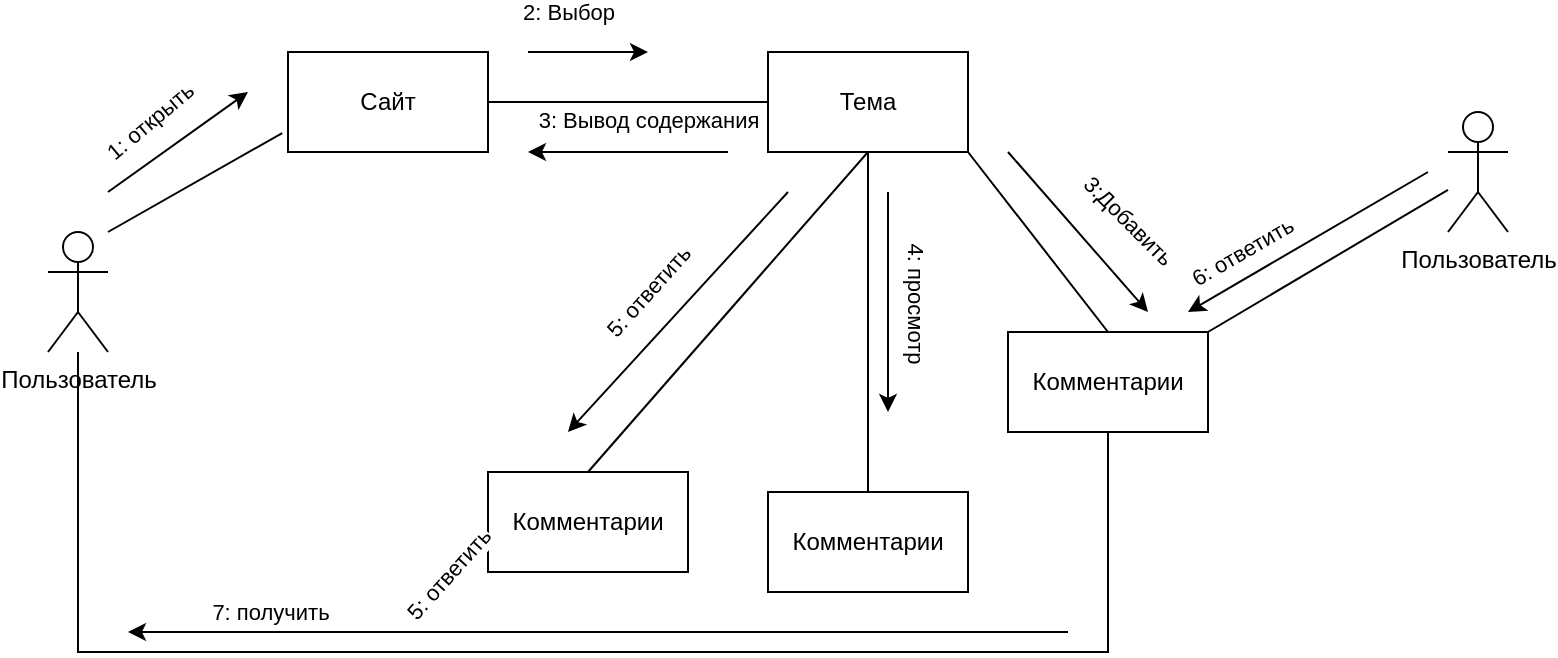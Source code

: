 <mxfile version="24.5.3" type="device">
  <diagram name="Страница — 1" id="l21XVLNcliruEXKfWLmq">
    <mxGraphModel dx="1208" dy="710" grid="1" gridSize="10" guides="1" tooltips="1" connect="1" arrows="1" fold="1" page="1" pageScale="1" pageWidth="827" pageHeight="1169" math="0" shadow="0">
      <root>
        <mxCell id="0" />
        <mxCell id="1" parent="0" />
        <mxCell id="9p8NAKiWN_Ln2BIWEhtC-1" value="Пользователь" style="shape=umlActor;verticalLabelPosition=bottom;verticalAlign=top;html=1;outlineConnect=0;" parent="1" vertex="1">
          <mxGeometry x="160" y="290" width="30" height="60" as="geometry" />
        </mxCell>
        <mxCell id="9p8NAKiWN_Ln2BIWEhtC-6" value="Сайт" style="rounded=0;whiteSpace=wrap;html=1;" parent="1" vertex="1">
          <mxGeometry x="280" y="200" width="100" height="50" as="geometry" />
        </mxCell>
        <mxCell id="9p8NAKiWN_Ln2BIWEhtC-7" value="" style="endArrow=none;html=1;rounded=0;entryX=-0.029;entryY=0.811;entryDx=0;entryDy=0;entryPerimeter=0;" parent="1" target="9p8NAKiWN_Ln2BIWEhtC-6" edge="1">
          <mxGeometry width="50" height="50" relative="1" as="geometry">
            <mxPoint x="190" y="290" as="sourcePoint" />
            <mxPoint x="240" y="240" as="targetPoint" />
          </mxGeometry>
        </mxCell>
        <mxCell id="9p8NAKiWN_Ln2BIWEhtC-8" value="" style="endArrow=classic;html=1;rounded=0;endFill=1;" parent="1" edge="1">
          <mxGeometry width="50" height="50" relative="1" as="geometry">
            <mxPoint x="190" y="270" as="sourcePoint" />
            <mxPoint x="260" y="220" as="targetPoint" />
          </mxGeometry>
        </mxCell>
        <mxCell id="9p8NAKiWN_Ln2BIWEhtC-9" value="1: открыть" style="edgeLabel;html=1;align=center;verticalAlign=middle;resizable=0;points=[];rotation=-40;" parent="9p8NAKiWN_Ln2BIWEhtC-8" vertex="1" connectable="0">
          <mxGeometry x="0.324" y="2" relative="1" as="geometry">
            <mxPoint x="-25" as="offset" />
          </mxGeometry>
        </mxCell>
        <mxCell id="9p8NAKiWN_Ln2BIWEhtC-10" value="Тема" style="rounded=0;whiteSpace=wrap;html=1;" parent="1" vertex="1">
          <mxGeometry x="520" y="200" width="100" height="50" as="geometry" />
        </mxCell>
        <mxCell id="9p8NAKiWN_Ln2BIWEhtC-11" value="" style="endArrow=none;html=1;rounded=0;entryX=0;entryY=0.5;entryDx=0;entryDy=0;exitX=1;exitY=0.5;exitDx=0;exitDy=0;" parent="1" source="9p8NAKiWN_Ln2BIWEhtC-6" target="9p8NAKiWN_Ln2BIWEhtC-10" edge="1">
          <mxGeometry width="50" height="50" relative="1" as="geometry">
            <mxPoint x="200" y="300" as="sourcePoint" />
            <mxPoint x="287" y="251" as="targetPoint" />
          </mxGeometry>
        </mxCell>
        <mxCell id="9p8NAKiWN_Ln2BIWEhtC-12" value="" style="endArrow=classic;html=1;rounded=0;endFill=1;" parent="1" edge="1">
          <mxGeometry width="50" height="50" relative="1" as="geometry">
            <mxPoint x="400" y="200" as="sourcePoint" />
            <mxPoint x="460" y="200" as="targetPoint" />
          </mxGeometry>
        </mxCell>
        <mxCell id="9p8NAKiWN_Ln2BIWEhtC-13" value="2: Выбор" style="edgeLabel;html=1;align=center;verticalAlign=middle;resizable=0;points=[];rotation=0;" parent="9p8NAKiWN_Ln2BIWEhtC-12" vertex="1" connectable="0">
          <mxGeometry x="0.324" y="2" relative="1" as="geometry">
            <mxPoint x="-20" y="-18" as="offset" />
          </mxGeometry>
        </mxCell>
        <mxCell id="9p8NAKiWN_Ln2BIWEhtC-14" value="" style="endArrow=classic;html=1;rounded=0;endFill=1;" parent="1" edge="1">
          <mxGeometry width="50" height="50" relative="1" as="geometry">
            <mxPoint x="500" y="250" as="sourcePoint" />
            <mxPoint x="400" y="250" as="targetPoint" />
          </mxGeometry>
        </mxCell>
        <mxCell id="9p8NAKiWN_Ln2BIWEhtC-15" value="3: Вывод содержания" style="edgeLabel;html=1;align=center;verticalAlign=middle;resizable=0;points=[];rotation=0;" parent="9p8NAKiWN_Ln2BIWEhtC-14" vertex="1" connectable="0">
          <mxGeometry x="0.324" y="2" relative="1" as="geometry">
            <mxPoint x="26" y="-18" as="offset" />
          </mxGeometry>
        </mxCell>
        <mxCell id="9p8NAKiWN_Ln2BIWEhtC-16" value="Комментарии" style="rounded=0;whiteSpace=wrap;html=1;" parent="1" vertex="1">
          <mxGeometry x="640" y="340" width="100" height="50" as="geometry" />
        </mxCell>
        <mxCell id="9p8NAKiWN_Ln2BIWEhtC-17" value="" style="endArrow=none;html=1;rounded=0;endFill=0;entryX=0.5;entryY=0;entryDx=0;entryDy=0;exitX=0.957;exitY=1.028;exitDx=0;exitDy=0;exitPerimeter=0;" parent="1" target="9p8NAKiWN_Ln2BIWEhtC-16" edge="1">
          <mxGeometry width="50" height="50" relative="1" as="geometry">
            <mxPoint x="620.0" y="250.0" as="sourcePoint" />
            <mxPoint x="654.3" y="293.6" as="targetPoint" />
          </mxGeometry>
        </mxCell>
        <mxCell id="9p8NAKiWN_Ln2BIWEhtC-19" value="" style="endArrow=classic;html=1;rounded=0;endFill=1;" parent="1" edge="1">
          <mxGeometry width="50" height="50" relative="1" as="geometry">
            <mxPoint x="640" y="250" as="sourcePoint" />
            <mxPoint x="710" y="330" as="targetPoint" />
          </mxGeometry>
        </mxCell>
        <mxCell id="9p8NAKiWN_Ln2BIWEhtC-20" value="3:Добавить" style="edgeLabel;html=1;align=center;verticalAlign=middle;resizable=0;points=[];rotation=45;" parent="9p8NAKiWN_Ln2BIWEhtC-19" vertex="1" connectable="0">
          <mxGeometry x="0.324" y="2" relative="1" as="geometry">
            <mxPoint x="12" y="-18" as="offset" />
          </mxGeometry>
        </mxCell>
        <mxCell id="9p8NAKiWN_Ln2BIWEhtC-21" value="Комментарии" style="rounded=0;whiteSpace=wrap;html=1;" parent="1" vertex="1">
          <mxGeometry x="520" y="420" width="100" height="50" as="geometry" />
        </mxCell>
        <mxCell id="9p8NAKiWN_Ln2BIWEhtC-22" value="" style="endArrow=none;html=1;rounded=0;endFill=0;entryX=0.5;entryY=0;entryDx=0;entryDy=0;exitX=0.5;exitY=1;exitDx=0;exitDy=0;" parent="1" source="9p8NAKiWN_Ln2BIWEhtC-10" target="9p8NAKiWN_Ln2BIWEhtC-21" edge="1">
          <mxGeometry width="50" height="50" relative="1" as="geometry">
            <mxPoint x="630.0" y="260" as="sourcePoint" />
            <mxPoint x="660" y="320" as="targetPoint" />
          </mxGeometry>
        </mxCell>
        <mxCell id="9p8NAKiWN_Ln2BIWEhtC-23" value="" style="endArrow=classic;html=1;rounded=0;endFill=1;" parent="1" edge="1">
          <mxGeometry width="50" height="50" relative="1" as="geometry">
            <mxPoint x="580" y="270" as="sourcePoint" />
            <mxPoint x="580" y="380" as="targetPoint" />
          </mxGeometry>
        </mxCell>
        <mxCell id="9p8NAKiWN_Ln2BIWEhtC-24" value="4: просмотр" style="edgeLabel;html=1;align=center;verticalAlign=middle;resizable=0;points=[];rotation=90;" parent="9p8NAKiWN_Ln2BIWEhtC-23" vertex="1" connectable="0">
          <mxGeometry x="0.324" y="2" relative="1" as="geometry">
            <mxPoint x="12" y="-18" as="offset" />
          </mxGeometry>
        </mxCell>
        <mxCell id="9p8NAKiWN_Ln2BIWEhtC-26" value="Комментарии" style="rounded=0;whiteSpace=wrap;html=1;" parent="1" vertex="1">
          <mxGeometry x="380" y="410" width="100" height="50" as="geometry" />
        </mxCell>
        <mxCell id="9p8NAKiWN_Ln2BIWEhtC-27" value="" style="endArrow=none;html=1;rounded=0;endFill=0;entryX=0.5;entryY=0;entryDx=0;entryDy=0;" parent="1" target="9p8NAKiWN_Ln2BIWEhtC-26" edge="1">
          <mxGeometry width="50" height="50" relative="1" as="geometry">
            <mxPoint x="570" y="250" as="sourcePoint" />
            <mxPoint x="580" y="430" as="targetPoint" />
          </mxGeometry>
        </mxCell>
        <mxCell id="9p8NAKiWN_Ln2BIWEhtC-28" value="" style="endArrow=classic;html=1;rounded=0;endFill=1;" parent="1" edge="1">
          <mxGeometry width="50" height="50" relative="1" as="geometry">
            <mxPoint x="530" y="270" as="sourcePoint" />
            <mxPoint x="420" y="390" as="targetPoint" />
          </mxGeometry>
        </mxCell>
        <mxCell id="9p8NAKiWN_Ln2BIWEhtC-29" value="5: ответить" style="edgeLabel;html=1;align=center;verticalAlign=middle;resizable=0;points=[];rotation=-48;" parent="9p8NAKiWN_Ln2BIWEhtC-28" vertex="1" connectable="0">
          <mxGeometry x="0.324" y="2" relative="1" as="geometry">
            <mxPoint x="1" y="-31" as="offset" />
          </mxGeometry>
        </mxCell>
        <mxCell id="9p8NAKiWN_Ln2BIWEhtC-31" value="Пользователь" style="shape=umlActor;verticalLabelPosition=bottom;verticalAlign=top;html=1;outlineConnect=0;" parent="1" vertex="1">
          <mxGeometry x="860" y="230" width="30" height="60" as="geometry" />
        </mxCell>
        <mxCell id="9p8NAKiWN_Ln2BIWEhtC-33" value="" style="endArrow=none;html=1;rounded=0;endFill=0;entryX=1;entryY=0;entryDx=0;entryDy=0;" parent="1" source="9p8NAKiWN_Ln2BIWEhtC-31" target="9p8NAKiWN_Ln2BIWEhtC-16" edge="1">
          <mxGeometry width="50" height="50" relative="1" as="geometry">
            <mxPoint x="630.0" y="260" as="sourcePoint" />
            <mxPoint x="700" y="350" as="targetPoint" />
          </mxGeometry>
        </mxCell>
        <mxCell id="9p8NAKiWN_Ln2BIWEhtC-34" value="" style="endArrow=classic;html=1;rounded=0;endFill=1;" parent="1" edge="1">
          <mxGeometry width="50" height="50" relative="1" as="geometry">
            <mxPoint x="850" y="260" as="sourcePoint" />
            <mxPoint x="730" y="330" as="targetPoint" />
          </mxGeometry>
        </mxCell>
        <mxCell id="9p8NAKiWN_Ln2BIWEhtC-35" value="6: ответить" style="edgeLabel;html=1;align=center;verticalAlign=middle;resizable=0;points=[];rotation=-30;" parent="9p8NAKiWN_Ln2BIWEhtC-34" vertex="1" connectable="0">
          <mxGeometry x="0.324" y="2" relative="1" as="geometry">
            <mxPoint x="-15" y="-8" as="offset" />
          </mxGeometry>
        </mxCell>
        <mxCell id="9p8NAKiWN_Ln2BIWEhtC-38" value="" style="endArrow=none;html=1;rounded=0;exitX=0.5;exitY=1;exitDx=0;exitDy=0;" parent="1" source="9p8NAKiWN_Ln2BIWEhtC-16" target="9p8NAKiWN_Ln2BIWEhtC-1" edge="1">
          <mxGeometry width="50" height="50" relative="1" as="geometry">
            <mxPoint x="200" y="300" as="sourcePoint" />
            <mxPoint x="287" y="251" as="targetPoint" />
            <Array as="points">
              <mxPoint x="690" y="500" />
              <mxPoint x="175" y="500" />
            </Array>
          </mxGeometry>
        </mxCell>
        <mxCell id="9p8NAKiWN_Ln2BIWEhtC-39" value="" style="endArrow=classic;html=1;rounded=0;endFill=1;" parent="1" edge="1">
          <mxGeometry width="50" height="50" relative="1" as="geometry">
            <mxPoint x="670" y="490" as="sourcePoint" />
            <mxPoint x="200" y="490" as="targetPoint" />
          </mxGeometry>
        </mxCell>
        <mxCell id="9p8NAKiWN_Ln2BIWEhtC-40" value="5: ответить" style="edgeLabel;html=1;align=center;verticalAlign=middle;resizable=0;points=[];rotation=-48;" parent="9p8NAKiWN_Ln2BIWEhtC-39" vertex="1" connectable="0">
          <mxGeometry x="0.324" y="2" relative="1" as="geometry">
            <mxPoint x="1" y="-31" as="offset" />
          </mxGeometry>
        </mxCell>
        <mxCell id="9p8NAKiWN_Ln2BIWEhtC-42" value="7: получить" style="edgeLabel;html=1;align=center;verticalAlign=middle;resizable=0;points=[];" parent="9p8NAKiWN_Ln2BIWEhtC-39" vertex="1" connectable="0">
          <mxGeometry x="0.754" y="-3" relative="1" as="geometry">
            <mxPoint x="13" y="-7" as="offset" />
          </mxGeometry>
        </mxCell>
      </root>
    </mxGraphModel>
  </diagram>
</mxfile>
